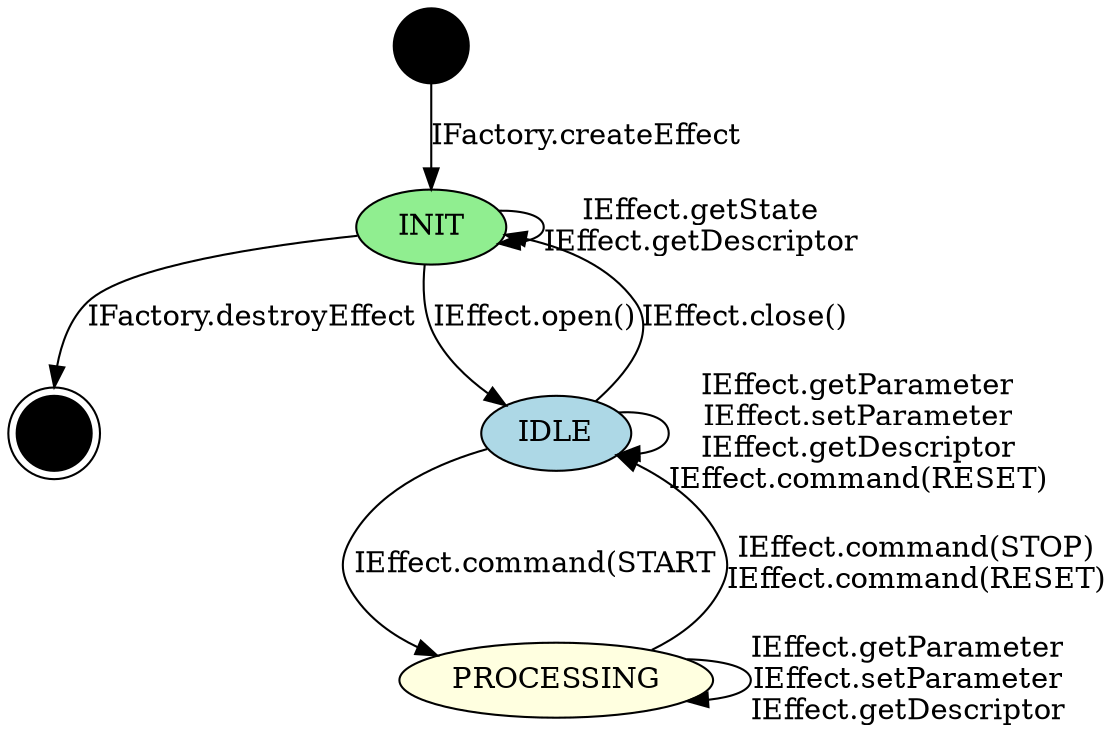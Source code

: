 /*
 * Copyright (C) 2022 The Android Open Source Project
 *
 * Licensed under the Apache License, Version 2.0 (the "License");
 * you may not use this file except in compliance with the License.
 * You may obtain a copy of the License at
 *
 *      http://www.apache.org/licenses/LICENSE-2.0
 *
 * Unless required by applicable law or agreed to in writing, software
 * distributed under the License is distributed on an "AS IS" BASIS,
 * WITHOUT WARRANTIES OR CONDITIONS OF ANY KIND, either express or implied.
 * See the License for the specific language governing permissions and
 * limitations under the License.
 */

// To render: "dot -Tpng state.gv -o state.png"
digraph effect_state_machine {
    node[shape = point style = filled fillcolor = black width = 0.5] I;
    node[shape = doublecircle] F;
    node[shape = oval width = 1];
    node[fillcolor = lightgreen] INIT;
    node[fillcolor = lightblue] IDLE;
    node[fillcolor = lightyellow] PROCESSING;

    I -> INIT[label = "IFactory.createEffect" labelfontcolor = "navy"];
    INIT -> F[label = "IFactory.destroyEffect"];
    INIT -> IDLE[label = "IEffect.open()" labelfontcolor = "lime"];
    IDLE -> PROCESSING[label = "IEffect.command(START"];
    PROCESSING -> IDLE[label = "IEffect.command(STOP)\nIEffect.command(RESET)"];
    IDLE -> INIT[label = "IEffect.close()"];

    INIT -> INIT[label = "IEffect.getState\nIEffect.getDescriptor"];
    IDLE -> IDLE[label = "IEffect.getParameter\nIEffect.setParameter\nIEffect.getDescriptor\nIEffect.command(RESET)"];
    PROCESSING -> PROCESSING[label = "IEffect.getParameter\nIEffect.setParameter\nIEffect.getDescriptor"];
}
